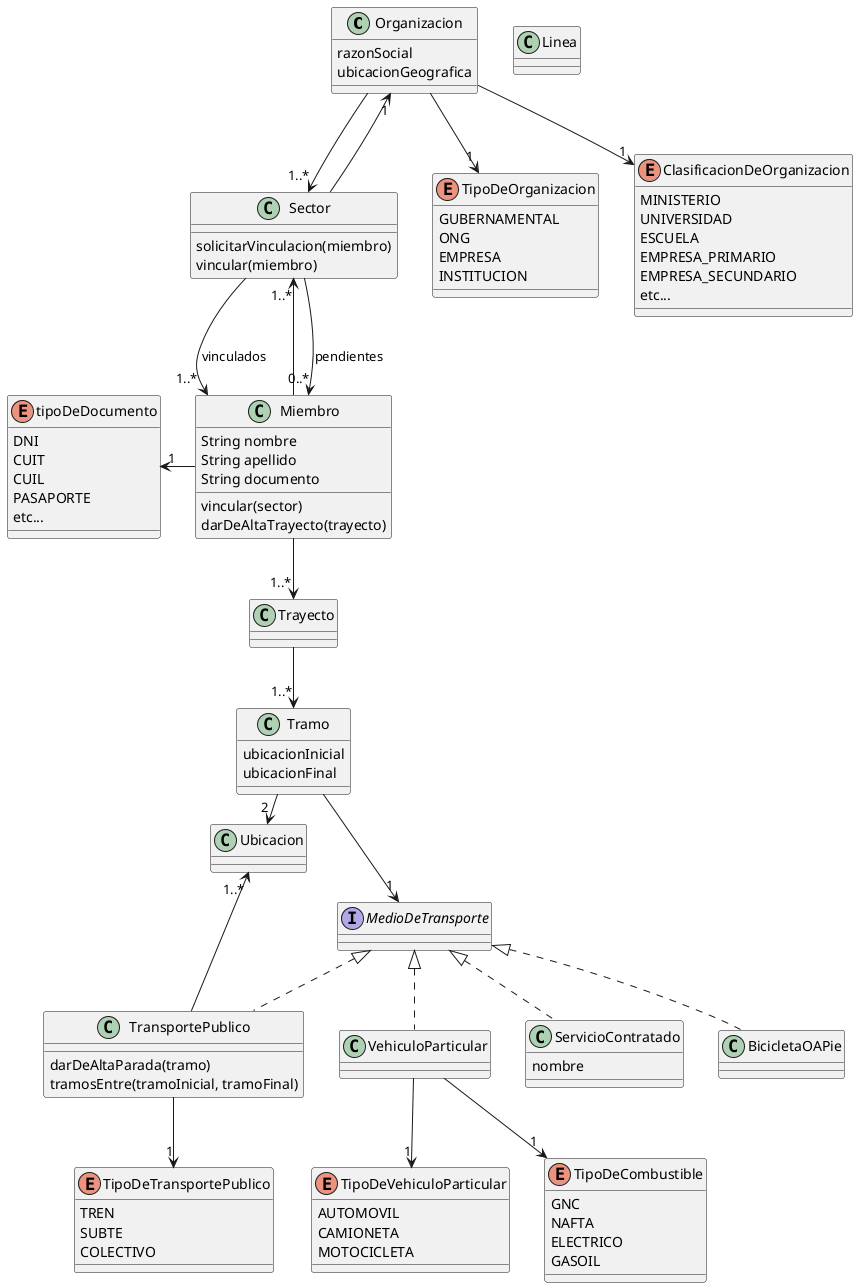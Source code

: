 @startuml diagrama-3

class Organizacion {
    razonSocial
    ubicacionGeografica
}

Organizacion -down-> "1" TipoDeOrganizacion
Organizacion -down-> "1" ClasificacionDeOrganizacion
Organizacion -down-> "1..*" Sector
Sector -up-> "1" Organizacion

enum TipoDeOrganizacion {
    GUBERNAMENTAL
    ONG
    EMPRESA
    INSTITUCION
}

enum ClasificacionDeOrganizacion {
    MINISTERIO
    UNIVERSIDAD
    ESCUELA
    EMPRESA_PRIMARIO
    EMPRESA_SECUNDARIO
    etc...
}

class Sector {
    solicitarVinculacion(miembro)
    vincular(miembro)
}

Sector -down-> "1..*" Miembro : vinculados
Miembro -up-> "1..*" Sector
Sector -down-> "0..*" Miembro : pendientes

class Miembro {
    String nombre
    String apellido
    String documento

    vincular(sector)
    darDeAltaTrayecto(trayecto)
}

Miembro -left-> "1" tipoDeDocumento
Miembro -down-> "1..*" Trayecto

enum tipoDeDocumento {
    DNI
    CUIT
    CUIL
    PASAPORTE
    etc...
}

class Trayecto {
}

Trayecto --> "1..*" Tramo

class Tramo {
    ubicacionInicial
    ubicacionFinal
}

Tramo -right-> "2" Ubicacion
Tramo -down-> "1" MedioDeTransporte

interface MedioDeTransporte {
}

MedioDeTransporte <|.. VehiculoParticular
MedioDeTransporte <|.. TransportePublico
MedioDeTransporte <|.. ServicioContratado
MedioDeTransporte <|.. BicicletaOAPie

class VehiculoParticular {
}

VehiculoParticular --> "1" TipoDeVehiculoParticular
VehiculoParticular --> "1" TipoDeCombustible

enum TipoDeVehiculoParticular {
    AUTOMOVIL
    CAMIONETA
    MOTOCICLETA
}

enum TipoDeCombustible {
    GNC
    NAFTA
    ELECTRICO
    GASOIL
}

class ServicioContratado {
    nombre
}

class BicicletaOAPie {
}

class TransportePublico {
    darDeAltaParada(tramo)
    tramosEntre(tramoInicial, tramoFinal)
}


enum TipoDeTransportePublico {
    TREN
    SUBTE
    COLECTIVO
}

class Linea {
}

TransportePublico --> "1" TipoDeTransportePublico
TransportePublico -up-> "1..*" Ubicacion

@enduml